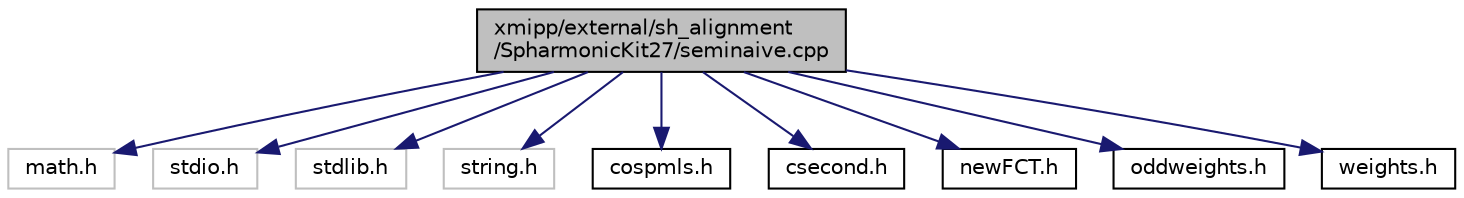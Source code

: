 digraph "xmipp/external/sh_alignment/SpharmonicKit27/seminaive.cpp"
{
  edge [fontname="Helvetica",fontsize="10",labelfontname="Helvetica",labelfontsize="10"];
  node [fontname="Helvetica",fontsize="10",shape=record];
  Node0 [label="xmipp/external/sh_alignment\l/SpharmonicKit27/seminaive.cpp",height=0.2,width=0.4,color="black", fillcolor="grey75", style="filled", fontcolor="black"];
  Node0 -> Node1 [color="midnightblue",fontsize="10",style="solid",fontname="Helvetica"];
  Node1 [label="math.h",height=0.2,width=0.4,color="grey75", fillcolor="white", style="filled"];
  Node0 -> Node2 [color="midnightblue",fontsize="10",style="solid",fontname="Helvetica"];
  Node2 [label="stdio.h",height=0.2,width=0.4,color="grey75", fillcolor="white", style="filled"];
  Node0 -> Node3 [color="midnightblue",fontsize="10",style="solid",fontname="Helvetica"];
  Node3 [label="stdlib.h",height=0.2,width=0.4,color="grey75", fillcolor="white", style="filled"];
  Node0 -> Node4 [color="midnightblue",fontsize="10",style="solid",fontname="Helvetica"];
  Node4 [label="string.h",height=0.2,width=0.4,color="grey75", fillcolor="white", style="filled"];
  Node0 -> Node5 [color="midnightblue",fontsize="10",style="solid",fontname="Helvetica"];
  Node5 [label="cospmls.h",height=0.2,width=0.4,color="black", fillcolor="white", style="filled",URL="$cospmls_8h.html"];
  Node0 -> Node6 [color="midnightblue",fontsize="10",style="solid",fontname="Helvetica"];
  Node6 [label="csecond.h",height=0.2,width=0.4,color="black", fillcolor="white", style="filled",URL="$csecond_8h.html"];
  Node0 -> Node7 [color="midnightblue",fontsize="10",style="solid",fontname="Helvetica"];
  Node7 [label="newFCT.h",height=0.2,width=0.4,color="black", fillcolor="white", style="filled",URL="$newFCT_8h.html"];
  Node0 -> Node8 [color="midnightblue",fontsize="10",style="solid",fontname="Helvetica"];
  Node8 [label="oddweights.h",height=0.2,width=0.4,color="black", fillcolor="white", style="filled",URL="$oddweights_8h.html"];
  Node0 -> Node9 [color="midnightblue",fontsize="10",style="solid",fontname="Helvetica"];
  Node9 [label="weights.h",height=0.2,width=0.4,color="black", fillcolor="white", style="filled",URL="$weights_8h.html"];
}
